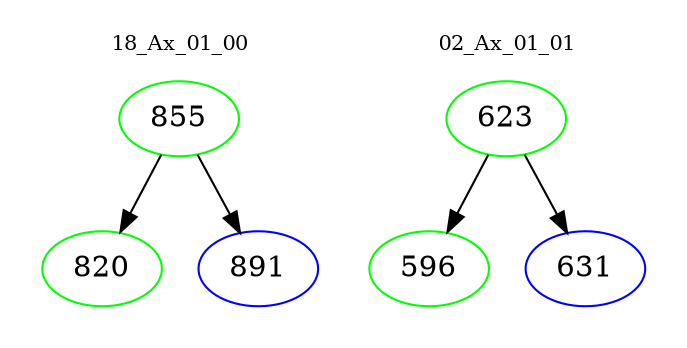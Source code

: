digraph{
subgraph cluster_0 {
color = white
label = "18_Ax_01_00";
fontsize=10;
T0_855 [label="855", color="green"]
T0_855 -> T0_820 [color="black"]
T0_820 [label="820", color="green"]
T0_855 -> T0_891 [color="black"]
T0_891 [label="891", color="blue"]
}
subgraph cluster_1 {
color = white
label = "02_Ax_01_01";
fontsize=10;
T1_623 [label="623", color="green"]
T1_623 -> T1_596 [color="black"]
T1_596 [label="596", color="green"]
T1_623 -> T1_631 [color="black"]
T1_631 [label="631", color="blue"]
}
}
